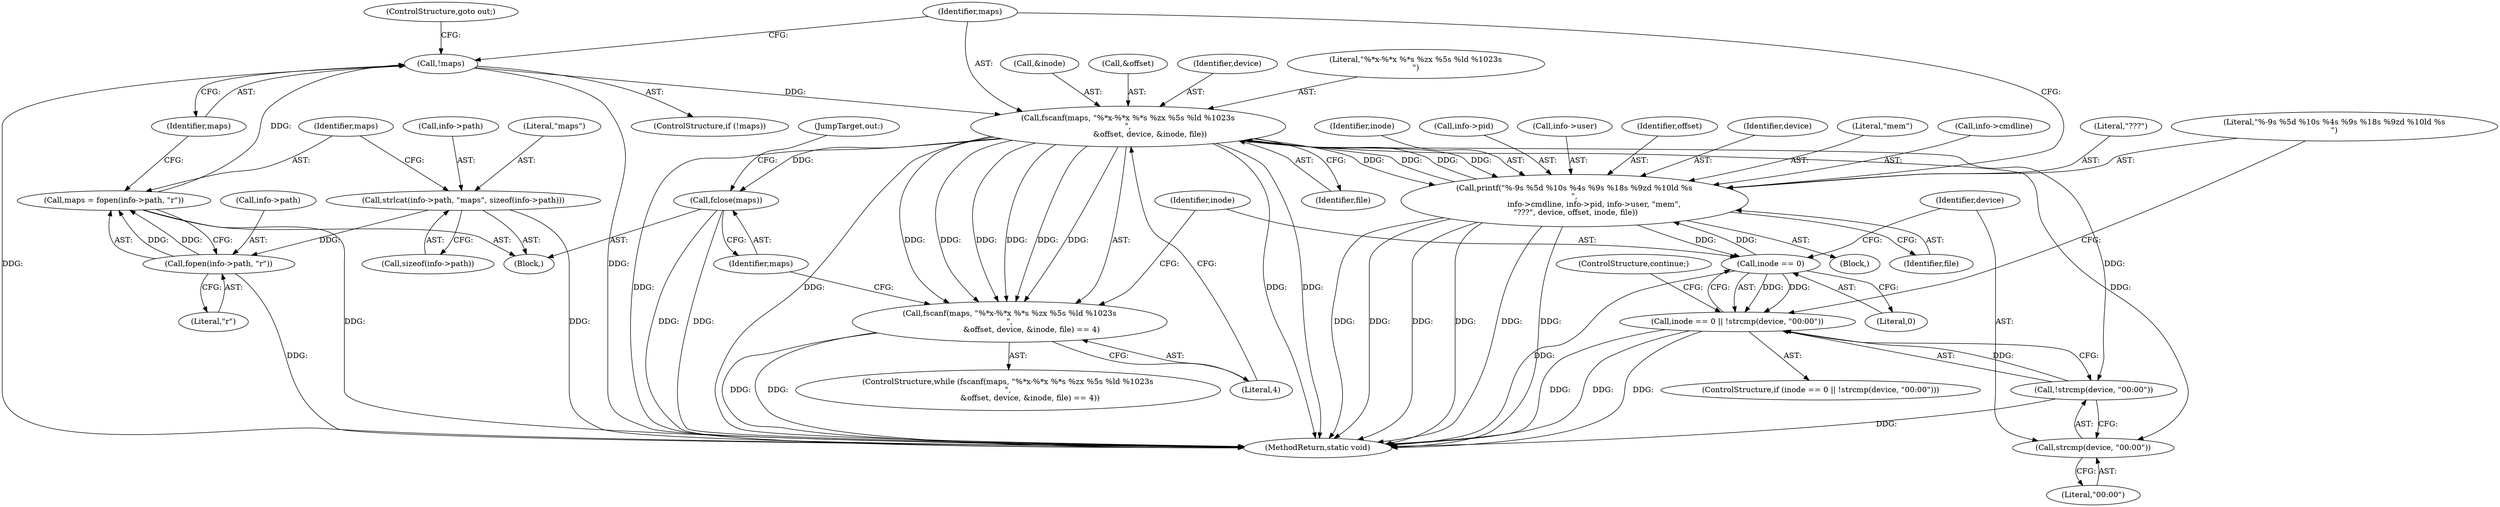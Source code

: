 digraph "0_Android_ae18eb014609948a40e22192b87b10efc680daa7@API" {
"1000130" [label="(Call,fscanf(maps, \"%*x-%*x %*s %zx %5s %ld %1023s\n\",\n                  &offset, device, &inode, file))"];
"1000125" [label="(Call,!maps)"];
"1000117" [label="(Call,maps = fopen(info->path, \"r\"))"];
"1000119" [label="(Call,fopen(info->path, \"r\"))"];
"1000108" [label="(Call,strlcat(info->path, \"maps\", sizeof(info->path)))"];
"1000151" [label="(Call,printf(\"%-9s %5d %10s %4s %9s %18s %9zd %10ld %s\n\",\n                info->cmdline, info->pid, info->user, \"mem\",\n \"???\", device, offset, inode, file))"];
"1000130" [label="(Call,fscanf(maps, \"%*x-%*x %*s %zx %5s %ld %1023s\n\",\n                  &offset, device, &inode, file))"];
"1000143" [label="(Call,inode == 0)"];
"1000129" [label="(Call,fscanf(maps, \"%*x-%*x %*s %zx %5s %ld %1023s\n\",\n                  &offset, device, &inode, file) == 4)"];
"1000146" [label="(Call,!strcmp(device, \"00:00\"))"];
"1000142" [label="(Call,inode == 0 || !strcmp(device, \"00:00\"))"];
"1000147" [label="(Call,strcmp(device, \"00:00\"))"];
"1000168" [label="(Call,fclose(maps))"];
"1000108" [label="(Call,strlcat(info->path, \"maps\", sizeof(info->path)))"];
"1000130" [label="(Call,fscanf(maps, \"%*x-%*x %*s %zx %5s %ld %1023s\n\",\n                  &offset, device, &inode, file))"];
"1000109" [label="(Call,info->path)"];
"1000142" [label="(Call,inode == 0 || !strcmp(device, \"00:00\"))"];
"1000117" [label="(Call,maps = fopen(info->path, \"r\"))"];
"1000125" [label="(Call,!maps)"];
"1000138" [label="(Identifier,file)"];
"1000102" [label="(Block,)"];
"1000145" [label="(Literal,0)"];
"1000170" [label="(JumpTarget,out:)"];
"1000163" [label="(Literal,\"???\")"];
"1000151" [label="(Call,printf(\"%-9s %5d %10s %4s %9s %18s %9zd %10ld %s\n\",\n                info->cmdline, info->pid, info->user, \"mem\",\n \"???\", device, offset, inode, file))"];
"1000136" [label="(Call,&inode)"];
"1000167" [label="(Identifier,file)"];
"1000120" [label="(Call,info->path)"];
"1000180" [label="(MethodReturn,static void)"];
"1000144" [label="(Identifier,inode)"];
"1000166" [label="(Identifier,inode)"];
"1000127" [label="(ControlStructure,goto out;)"];
"1000119" [label="(Call,fopen(info->path, \"r\"))"];
"1000124" [label="(ControlStructure,if (!maps))"];
"1000133" [label="(Call,&offset)"];
"1000118" [label="(Identifier,maps)"];
"1000113" [label="(Call,sizeof(info->path))"];
"1000141" [label="(ControlStructure,if (inode == 0 || !strcmp(device, \"00:00\")))"];
"1000135" [label="(Identifier,device)"];
"1000129" [label="(Call,fscanf(maps, \"%*x-%*x %*s %zx %5s %ld %1023s\n\",\n                  &offset, device, &inode, file) == 4)"];
"1000123" [label="(Literal,\"r\")"];
"1000147" [label="(Call,strcmp(device, \"00:00\"))"];
"1000168" [label="(Call,fclose(maps))"];
"1000156" [label="(Call,info->pid)"];
"1000131" [label="(Identifier,maps)"];
"1000152" [label="(Literal,\"%-9s %5d %10s %4s %9s %18s %9zd %10ld %s\n\")"];
"1000150" [label="(ControlStructure,continue;)"];
"1000112" [label="(Literal,\"maps\")"];
"1000159" [label="(Call,info->user)"];
"1000128" [label="(ControlStructure,while (fscanf(maps, \"%*x-%*x %*s %zx %5s %ld %1023s\n\",\n                  &offset, device, &inode, file) == 4))"];
"1000165" [label="(Identifier,offset)"];
"1000149" [label="(Literal,\"00:00\")"];
"1000148" [label="(Identifier,device)"];
"1000139" [label="(Literal,4)"];
"1000169" [label="(Identifier,maps)"];
"1000164" [label="(Identifier,device)"];
"1000162" [label="(Literal,\"mem\")"];
"1000143" [label="(Call,inode == 0)"];
"1000146" [label="(Call,!strcmp(device, \"00:00\"))"];
"1000126" [label="(Identifier,maps)"];
"1000132" [label="(Literal,\"%*x-%*x %*s %zx %5s %ld %1023s\n\")"];
"1000153" [label="(Call,info->cmdline)"];
"1000140" [label="(Block,)"];
"1000130" -> "1000129"  [label="AST: "];
"1000130" -> "1000138"  [label="CFG: "];
"1000131" -> "1000130"  [label="AST: "];
"1000132" -> "1000130"  [label="AST: "];
"1000133" -> "1000130"  [label="AST: "];
"1000135" -> "1000130"  [label="AST: "];
"1000136" -> "1000130"  [label="AST: "];
"1000138" -> "1000130"  [label="AST: "];
"1000139" -> "1000130"  [label="CFG: "];
"1000130" -> "1000180"  [label="DDG: "];
"1000130" -> "1000180"  [label="DDG: "];
"1000130" -> "1000180"  [label="DDG: "];
"1000130" -> "1000180"  [label="DDG: "];
"1000130" -> "1000129"  [label="DDG: "];
"1000130" -> "1000129"  [label="DDG: "];
"1000130" -> "1000129"  [label="DDG: "];
"1000130" -> "1000129"  [label="DDG: "];
"1000130" -> "1000129"  [label="DDG: "];
"1000130" -> "1000129"  [label="DDG: "];
"1000125" -> "1000130"  [label="DDG: "];
"1000151" -> "1000130"  [label="DDG: "];
"1000151" -> "1000130"  [label="DDG: "];
"1000130" -> "1000146"  [label="DDG: "];
"1000130" -> "1000147"  [label="DDG: "];
"1000130" -> "1000151"  [label="DDG: "];
"1000130" -> "1000151"  [label="DDG: "];
"1000130" -> "1000168"  [label="DDG: "];
"1000125" -> "1000124"  [label="AST: "];
"1000125" -> "1000126"  [label="CFG: "];
"1000126" -> "1000125"  [label="AST: "];
"1000127" -> "1000125"  [label="CFG: "];
"1000131" -> "1000125"  [label="CFG: "];
"1000125" -> "1000180"  [label="DDG: "];
"1000125" -> "1000180"  [label="DDG: "];
"1000117" -> "1000125"  [label="DDG: "];
"1000117" -> "1000102"  [label="AST: "];
"1000117" -> "1000119"  [label="CFG: "];
"1000118" -> "1000117"  [label="AST: "];
"1000119" -> "1000117"  [label="AST: "];
"1000126" -> "1000117"  [label="CFG: "];
"1000117" -> "1000180"  [label="DDG: "];
"1000119" -> "1000117"  [label="DDG: "];
"1000119" -> "1000117"  [label="DDG: "];
"1000119" -> "1000123"  [label="CFG: "];
"1000120" -> "1000119"  [label="AST: "];
"1000123" -> "1000119"  [label="AST: "];
"1000119" -> "1000180"  [label="DDG: "];
"1000108" -> "1000119"  [label="DDG: "];
"1000108" -> "1000102"  [label="AST: "];
"1000108" -> "1000113"  [label="CFG: "];
"1000109" -> "1000108"  [label="AST: "];
"1000112" -> "1000108"  [label="AST: "];
"1000113" -> "1000108"  [label="AST: "];
"1000118" -> "1000108"  [label="CFG: "];
"1000108" -> "1000180"  [label="DDG: "];
"1000151" -> "1000140"  [label="AST: "];
"1000151" -> "1000167"  [label="CFG: "];
"1000152" -> "1000151"  [label="AST: "];
"1000153" -> "1000151"  [label="AST: "];
"1000156" -> "1000151"  [label="AST: "];
"1000159" -> "1000151"  [label="AST: "];
"1000162" -> "1000151"  [label="AST: "];
"1000163" -> "1000151"  [label="AST: "];
"1000164" -> "1000151"  [label="AST: "];
"1000165" -> "1000151"  [label="AST: "];
"1000166" -> "1000151"  [label="AST: "];
"1000167" -> "1000151"  [label="AST: "];
"1000131" -> "1000151"  [label="CFG: "];
"1000151" -> "1000180"  [label="DDG: "];
"1000151" -> "1000180"  [label="DDG: "];
"1000151" -> "1000180"  [label="DDG: "];
"1000151" -> "1000180"  [label="DDG: "];
"1000151" -> "1000180"  [label="DDG: "];
"1000151" -> "1000180"  [label="DDG: "];
"1000151" -> "1000143"  [label="DDG: "];
"1000143" -> "1000151"  [label="DDG: "];
"1000143" -> "1000142"  [label="AST: "];
"1000143" -> "1000145"  [label="CFG: "];
"1000144" -> "1000143"  [label="AST: "];
"1000145" -> "1000143"  [label="AST: "];
"1000148" -> "1000143"  [label="CFG: "];
"1000142" -> "1000143"  [label="CFG: "];
"1000143" -> "1000180"  [label="DDG: "];
"1000143" -> "1000142"  [label="DDG: "];
"1000143" -> "1000142"  [label="DDG: "];
"1000129" -> "1000128"  [label="AST: "];
"1000129" -> "1000139"  [label="CFG: "];
"1000139" -> "1000129"  [label="AST: "];
"1000144" -> "1000129"  [label="CFG: "];
"1000169" -> "1000129"  [label="CFG: "];
"1000129" -> "1000180"  [label="DDG: "];
"1000129" -> "1000180"  [label="DDG: "];
"1000146" -> "1000142"  [label="AST: "];
"1000146" -> "1000147"  [label="CFG: "];
"1000147" -> "1000146"  [label="AST: "];
"1000142" -> "1000146"  [label="CFG: "];
"1000146" -> "1000180"  [label="DDG: "];
"1000146" -> "1000142"  [label="DDG: "];
"1000142" -> "1000141"  [label="AST: "];
"1000150" -> "1000142"  [label="CFG: "];
"1000152" -> "1000142"  [label="CFG: "];
"1000142" -> "1000180"  [label="DDG: "];
"1000142" -> "1000180"  [label="DDG: "];
"1000142" -> "1000180"  [label="DDG: "];
"1000147" -> "1000149"  [label="CFG: "];
"1000148" -> "1000147"  [label="AST: "];
"1000149" -> "1000147"  [label="AST: "];
"1000168" -> "1000102"  [label="AST: "];
"1000168" -> "1000169"  [label="CFG: "];
"1000169" -> "1000168"  [label="AST: "];
"1000170" -> "1000168"  [label="CFG: "];
"1000168" -> "1000180"  [label="DDG: "];
"1000168" -> "1000180"  [label="DDG: "];
}
